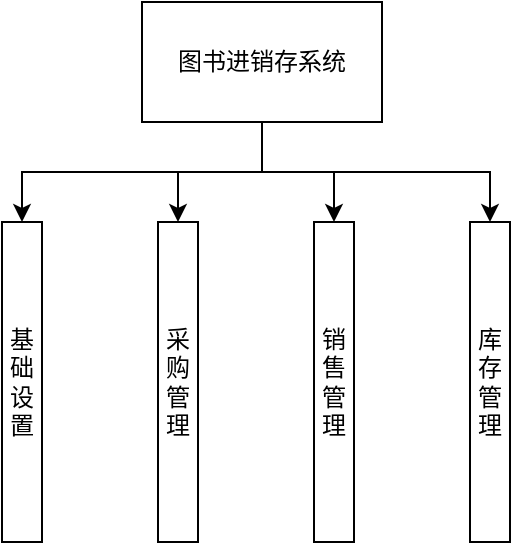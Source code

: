 <mxfile version="14.8.2" type="github">
  <diagram id="kHwZBiKhNBQdUe7NJK-x" name="Page-1">
    <mxGraphModel dx="731" dy="510" grid="1" gridSize="10" guides="1" tooltips="1" connect="1" arrows="1" fold="1" page="1" pageScale="1" pageWidth="827" pageHeight="1169" math="0" shadow="0">
      <root>
        <mxCell id="0" />
        <mxCell id="1" parent="0" />
        <mxCell id="Q-D_C63KE9UEeSi85FwL-12" style="edgeStyle=orthogonalEdgeStyle;rounded=0;orthogonalLoop=1;jettySize=auto;html=1;exitX=0.5;exitY=1;exitDx=0;exitDy=0;entryX=0.5;entryY=0;entryDx=0;entryDy=0;" edge="1" parent="1" source="Q-D_C63KE9UEeSi85FwL-1" target="Q-D_C63KE9UEeSi85FwL-7">
          <mxGeometry relative="1" as="geometry" />
        </mxCell>
        <mxCell id="Q-D_C63KE9UEeSi85FwL-13" style="edgeStyle=orthogonalEdgeStyle;rounded=0;orthogonalLoop=1;jettySize=auto;html=1;exitX=0.5;exitY=1;exitDx=0;exitDy=0;entryX=0.5;entryY=0;entryDx=0;entryDy=0;" edge="1" parent="1" source="Q-D_C63KE9UEeSi85FwL-1" target="Q-D_C63KE9UEeSi85FwL-8">
          <mxGeometry relative="1" as="geometry" />
        </mxCell>
        <mxCell id="Q-D_C63KE9UEeSi85FwL-14" style="edgeStyle=orthogonalEdgeStyle;rounded=0;orthogonalLoop=1;jettySize=auto;html=1;exitX=0.5;exitY=1;exitDx=0;exitDy=0;entryX=0.5;entryY=0;entryDx=0;entryDy=0;" edge="1" parent="1" source="Q-D_C63KE9UEeSi85FwL-1" target="Q-D_C63KE9UEeSi85FwL-9">
          <mxGeometry relative="1" as="geometry" />
        </mxCell>
        <mxCell id="Q-D_C63KE9UEeSi85FwL-15" style="edgeStyle=orthogonalEdgeStyle;rounded=0;orthogonalLoop=1;jettySize=auto;html=1;exitX=0.5;exitY=1;exitDx=0;exitDy=0;entryX=0.5;entryY=0;entryDx=0;entryDy=0;" edge="1" parent="1" source="Q-D_C63KE9UEeSi85FwL-1" target="Q-D_C63KE9UEeSi85FwL-10">
          <mxGeometry relative="1" as="geometry" />
        </mxCell>
        <mxCell id="Q-D_C63KE9UEeSi85FwL-1" value="图书进销存系统" style="rounded=0;whiteSpace=wrap;html=1;" vertex="1" parent="1">
          <mxGeometry x="250" y="110" width="120" height="60" as="geometry" />
        </mxCell>
        <mxCell id="Q-D_C63KE9UEeSi85FwL-7" value="基础设置" style="rounded=0;whiteSpace=wrap;html=1;" vertex="1" parent="1">
          <mxGeometry x="180" y="220" width="20" height="160" as="geometry" />
        </mxCell>
        <mxCell id="Q-D_C63KE9UEeSi85FwL-8" value="采购管理" style="rounded=0;whiteSpace=wrap;html=1;" vertex="1" parent="1">
          <mxGeometry x="258" y="220" width="20" height="160" as="geometry" />
        </mxCell>
        <mxCell id="Q-D_C63KE9UEeSi85FwL-9" value="销售管理" style="rounded=0;whiteSpace=wrap;html=1;" vertex="1" parent="1">
          <mxGeometry x="336" y="220" width="20" height="160" as="geometry" />
        </mxCell>
        <mxCell id="Q-D_C63KE9UEeSi85FwL-10" value="库存管理" style="rounded=0;whiteSpace=wrap;html=1;" vertex="1" parent="1">
          <mxGeometry x="414" y="220" width="20" height="160" as="geometry" />
        </mxCell>
      </root>
    </mxGraphModel>
  </diagram>
</mxfile>
